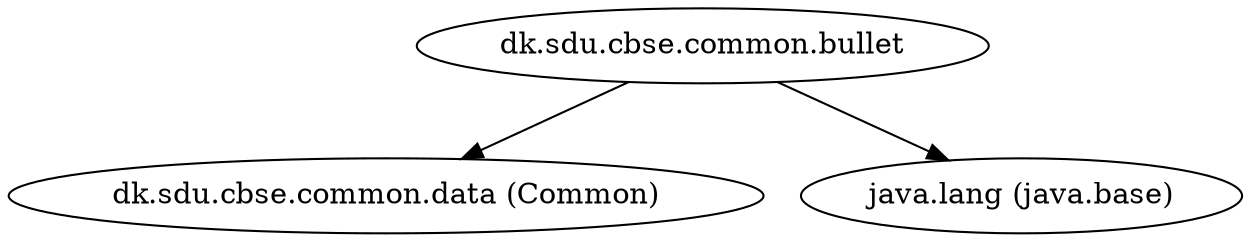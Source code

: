 digraph "CommonBullet" {
    // Path: C:\Users\larsk\OneDrive - Syddansk Universitet\SDU\Semester4\CBSE\Projekt\BlazeBalls\mods-mvn\CommonBullet-1.0-SNAPSHOT.jar
   "dk.sdu.cbse.common.bullet"                        -> "dk.sdu.cbse.common.data (Common)";
   "dk.sdu.cbse.common.bullet"                        -> "java.lang (java.base)";
}
